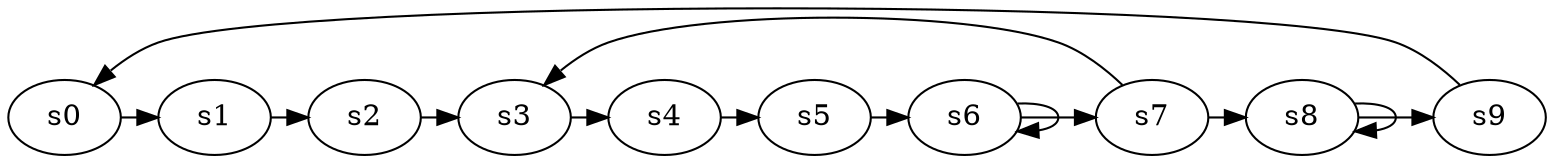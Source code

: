 digraph game_0421_cycle_10 {
    s0 [name="s0", player=0];
    s1 [name="s1", player=0];
    s2 [name="s2", player=0, target=1];
    s3 [name="s3", player=0];
    s4 [name="s4", player=1];
    s5 [name="s5", player=0, target=1];
    s6 [name="s6", player=0];
    s7 [name="s7", player=1];
    s8 [name="s8", player=1, target=1];
    s9 [name="s9", player=1];

    s0 -> s1 [constraint="time % 2 == 0"];
    s1 -> s2 [constraint="time == 0 || time == 1 || time == 4 || time == 14 || time == 15 || time == 21"];
    s2 -> s3 [constraint="time % 2 == 1"];
    s3 -> s4 [constraint="time % 4 == 1"];
    s4 -> s5 [constraint="time == 1 || time == 20 || time == 21"];
    s5 -> s6 [constraint="time == 6 || time == 11 || time == 13 || time == 17 || time == 22 || time == 24"];
    s6 -> s7 [constraint="time == 5 || time == 7 || time == 15 || time == 18 || time == 19 || time == 21"];
    s7 -> s8 [constraint="!(time % 5 == 0)"];
    s8 -> s9 [constraint="time == 3 || time == 12"];
    s9 -> s0 [constraint="time == 15 || time == 20"];
    s6 -> s6 [constraint="time % 2 == 0"];
    s7 -> s3 [constraint="time == 0 || time == 3 || time == 10"];
    s8 -> s8 [constraint="time % 3 == 0"];
}
